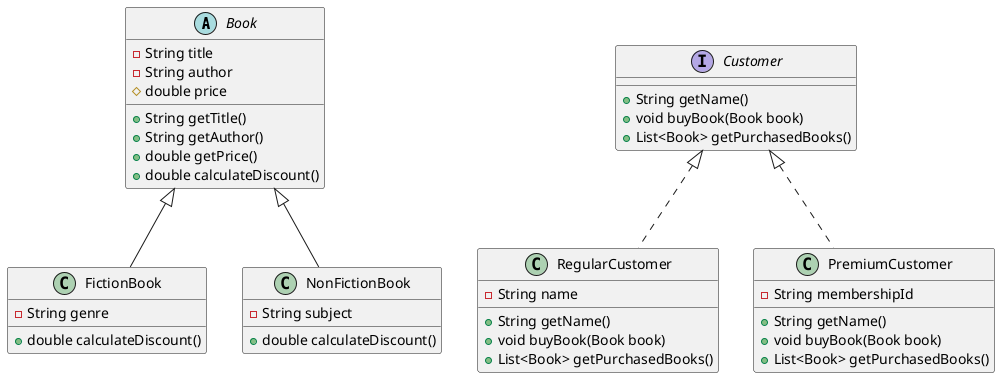 @startuml
abstract class Book {
  -String title
  -String author
  #double price
  +String getTitle()
  +String getAuthor()
  +double getPrice()
  +double calculateDiscount()
}

class FictionBook {
  -String genre
  +double calculateDiscount()
}

class NonFictionBook {
  -String subject
  +double calculateDiscount()
}

interface Customer {
  +String getName()
  +void buyBook(Book book)
  +List<Book> getPurchasedBooks()
}

class RegularCustomer {
  -String name
  +String getName()
  +void buyBook(Book book)
  +List<Book> getPurchasedBooks()
}

class PremiumCustomer {
  -String membershipId
  +String getName()
  +void buyBook(Book book)
  +List<Book> getPurchasedBooks()
}

Book <|-- FictionBook
Book <|-- NonFictionBook
Customer <|.. RegularCustomer
Customer <|.. PremiumCustomer
@enduml
